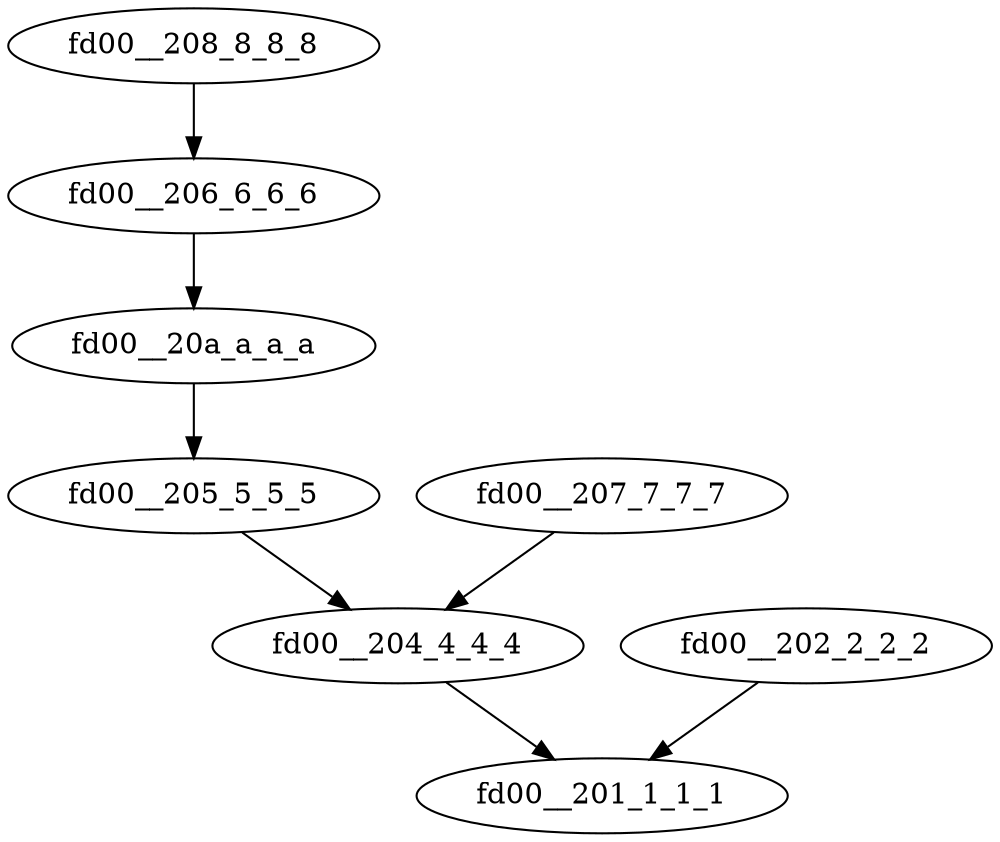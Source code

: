 digraph g{
 fd00__201_1_1_1  
 fd00__204_4_4_4  -> fd00__201_1_1_1 
 fd00__205_5_5_5  -> fd00__204_4_4_4 
 fd00__207_7_7_7  -> fd00__204_4_4_4 
 fd00__20a_a_a_a  -> fd00__205_5_5_5 
 fd00__202_2_2_2  -> fd00__201_1_1_1 
 fd00__206_6_6_6  -> fd00__20a_a_a_a 
 fd00__208_8_8_8  -> fd00__206_6_6_6 
}